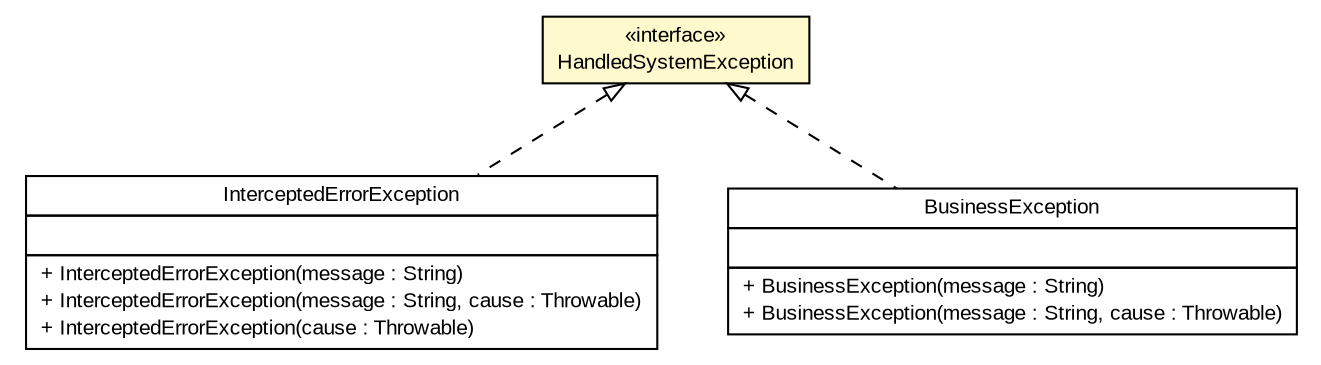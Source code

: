 #!/usr/local/bin/dot
#
# Class diagram 
# Generated by UMLGraph version R5_6 (http://www.umlgraph.org/)
#

digraph G {
	edge [fontname="arial",fontsize=10,labelfontname="arial",labelfontsize=10];
	node [fontname="arial",fontsize=10,shape=plaintext];
	nodesep=0.25;
	ranksep=0.5;
	// br.gov.to.sefaz.exception.InterceptedErrorException
	c24 [label=<<table title="br.gov.to.sefaz.exception.InterceptedErrorException" border="0" cellborder="1" cellspacing="0" cellpadding="2" port="p" href="./InterceptedErrorException.html">
		<tr><td><table border="0" cellspacing="0" cellpadding="1">
<tr><td align="center" balign="center"> InterceptedErrorException </td></tr>
		</table></td></tr>
		<tr><td><table border="0" cellspacing="0" cellpadding="1">
<tr><td align="left" balign="left">  </td></tr>
		</table></td></tr>
		<tr><td><table border="0" cellspacing="0" cellpadding="1">
<tr><td align="left" balign="left"> + InterceptedErrorException(message : String) </td></tr>
<tr><td align="left" balign="left"> + InterceptedErrorException(message : String, cause : Throwable) </td></tr>
<tr><td align="left" balign="left"> + InterceptedErrorException(cause : Throwable) </td></tr>
		</table></td></tr>
		</table>>, URL="./InterceptedErrorException.html", fontname="arial", fontcolor="black", fontsize=10.0];
	// br.gov.to.sefaz.exception.HandledSystemException
	c25 [label=<<table title="br.gov.to.sefaz.exception.HandledSystemException" border="0" cellborder="1" cellspacing="0" cellpadding="2" port="p" bgcolor="lemonChiffon" href="./HandledSystemException.html">
		<tr><td><table border="0" cellspacing="0" cellpadding="1">
<tr><td align="center" balign="center"> &#171;interface&#187; </td></tr>
<tr><td align="center" balign="center"> HandledSystemException </td></tr>
		</table></td></tr>
		</table>>, URL="./HandledSystemException.html", fontname="arial", fontcolor="black", fontsize=10.0];
	// br.gov.to.sefaz.exception.BusinessException
	c26 [label=<<table title="br.gov.to.sefaz.exception.BusinessException" border="0" cellborder="1" cellspacing="0" cellpadding="2" port="p" href="./BusinessException.html">
		<tr><td><table border="0" cellspacing="0" cellpadding="1">
<tr><td align="center" balign="center"> BusinessException </td></tr>
		</table></td></tr>
		<tr><td><table border="0" cellspacing="0" cellpadding="1">
<tr><td align="left" balign="left">  </td></tr>
		</table></td></tr>
		<tr><td><table border="0" cellspacing="0" cellpadding="1">
<tr><td align="left" balign="left"> + BusinessException(message : String) </td></tr>
<tr><td align="left" balign="left"> + BusinessException(message : String, cause : Throwable) </td></tr>
		</table></td></tr>
		</table>>, URL="./BusinessException.html", fontname="arial", fontcolor="black", fontsize=10.0];
	//br.gov.to.sefaz.exception.InterceptedErrorException implements br.gov.to.sefaz.exception.HandledSystemException
	c25:p -> c24:p [dir=back,arrowtail=empty,style=dashed];
	//br.gov.to.sefaz.exception.BusinessException implements br.gov.to.sefaz.exception.HandledSystemException
	c25:p -> c26:p [dir=back,arrowtail=empty,style=dashed];
}

